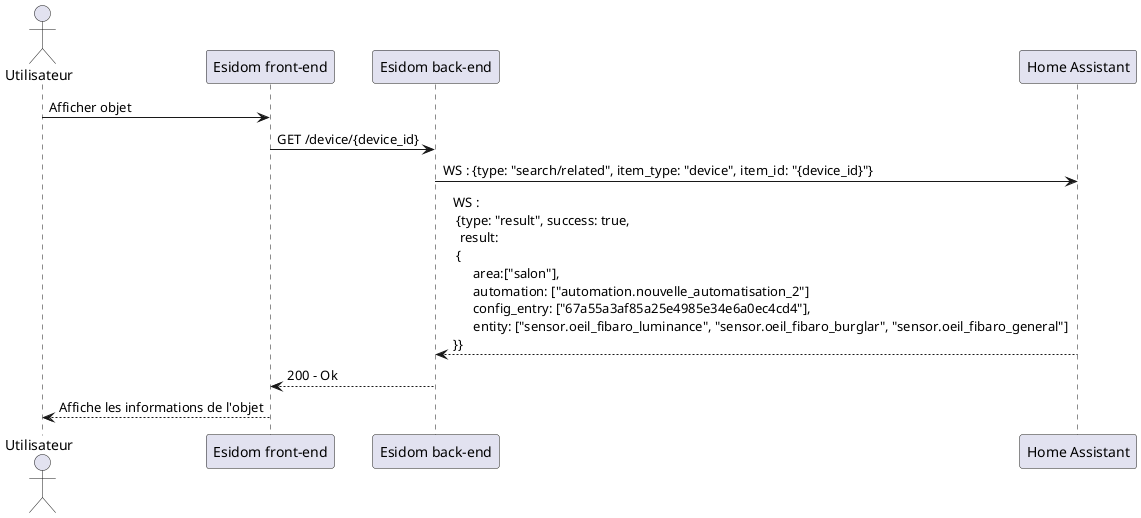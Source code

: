 @startuml afficher objet

actor "Utilisateur" as u
participant "Esidom front-end" as fe
participant "Esidom back-end" as m
participant "Home Assistant" as ha

u -> fe: Afficher objet
fe -> m: GET /device/{device_id}
m -> ha: WS : {type: "search/related", item_type: "device", item_id: "{device_id}"}
ha --> m: WS :\n {type: "result", success: true,\n  result:\n {\
\n      area:["salon"],      \
\n      automation: ["automation.nouvelle_automatisation_2"]\
\n      config_entry: ["67a55a3af85a25e4985e34e6a0ec4cd4"], \
\n      entity: ["sensor.oeil_fibaro_luminance", "sensor.oeil_fibaro_burglar", "sensor.oeil_fibaro_general"] \
\n}}
m --> fe: 200 - Ok
fe --> u: Affiche les informations de l'objet

@enduml